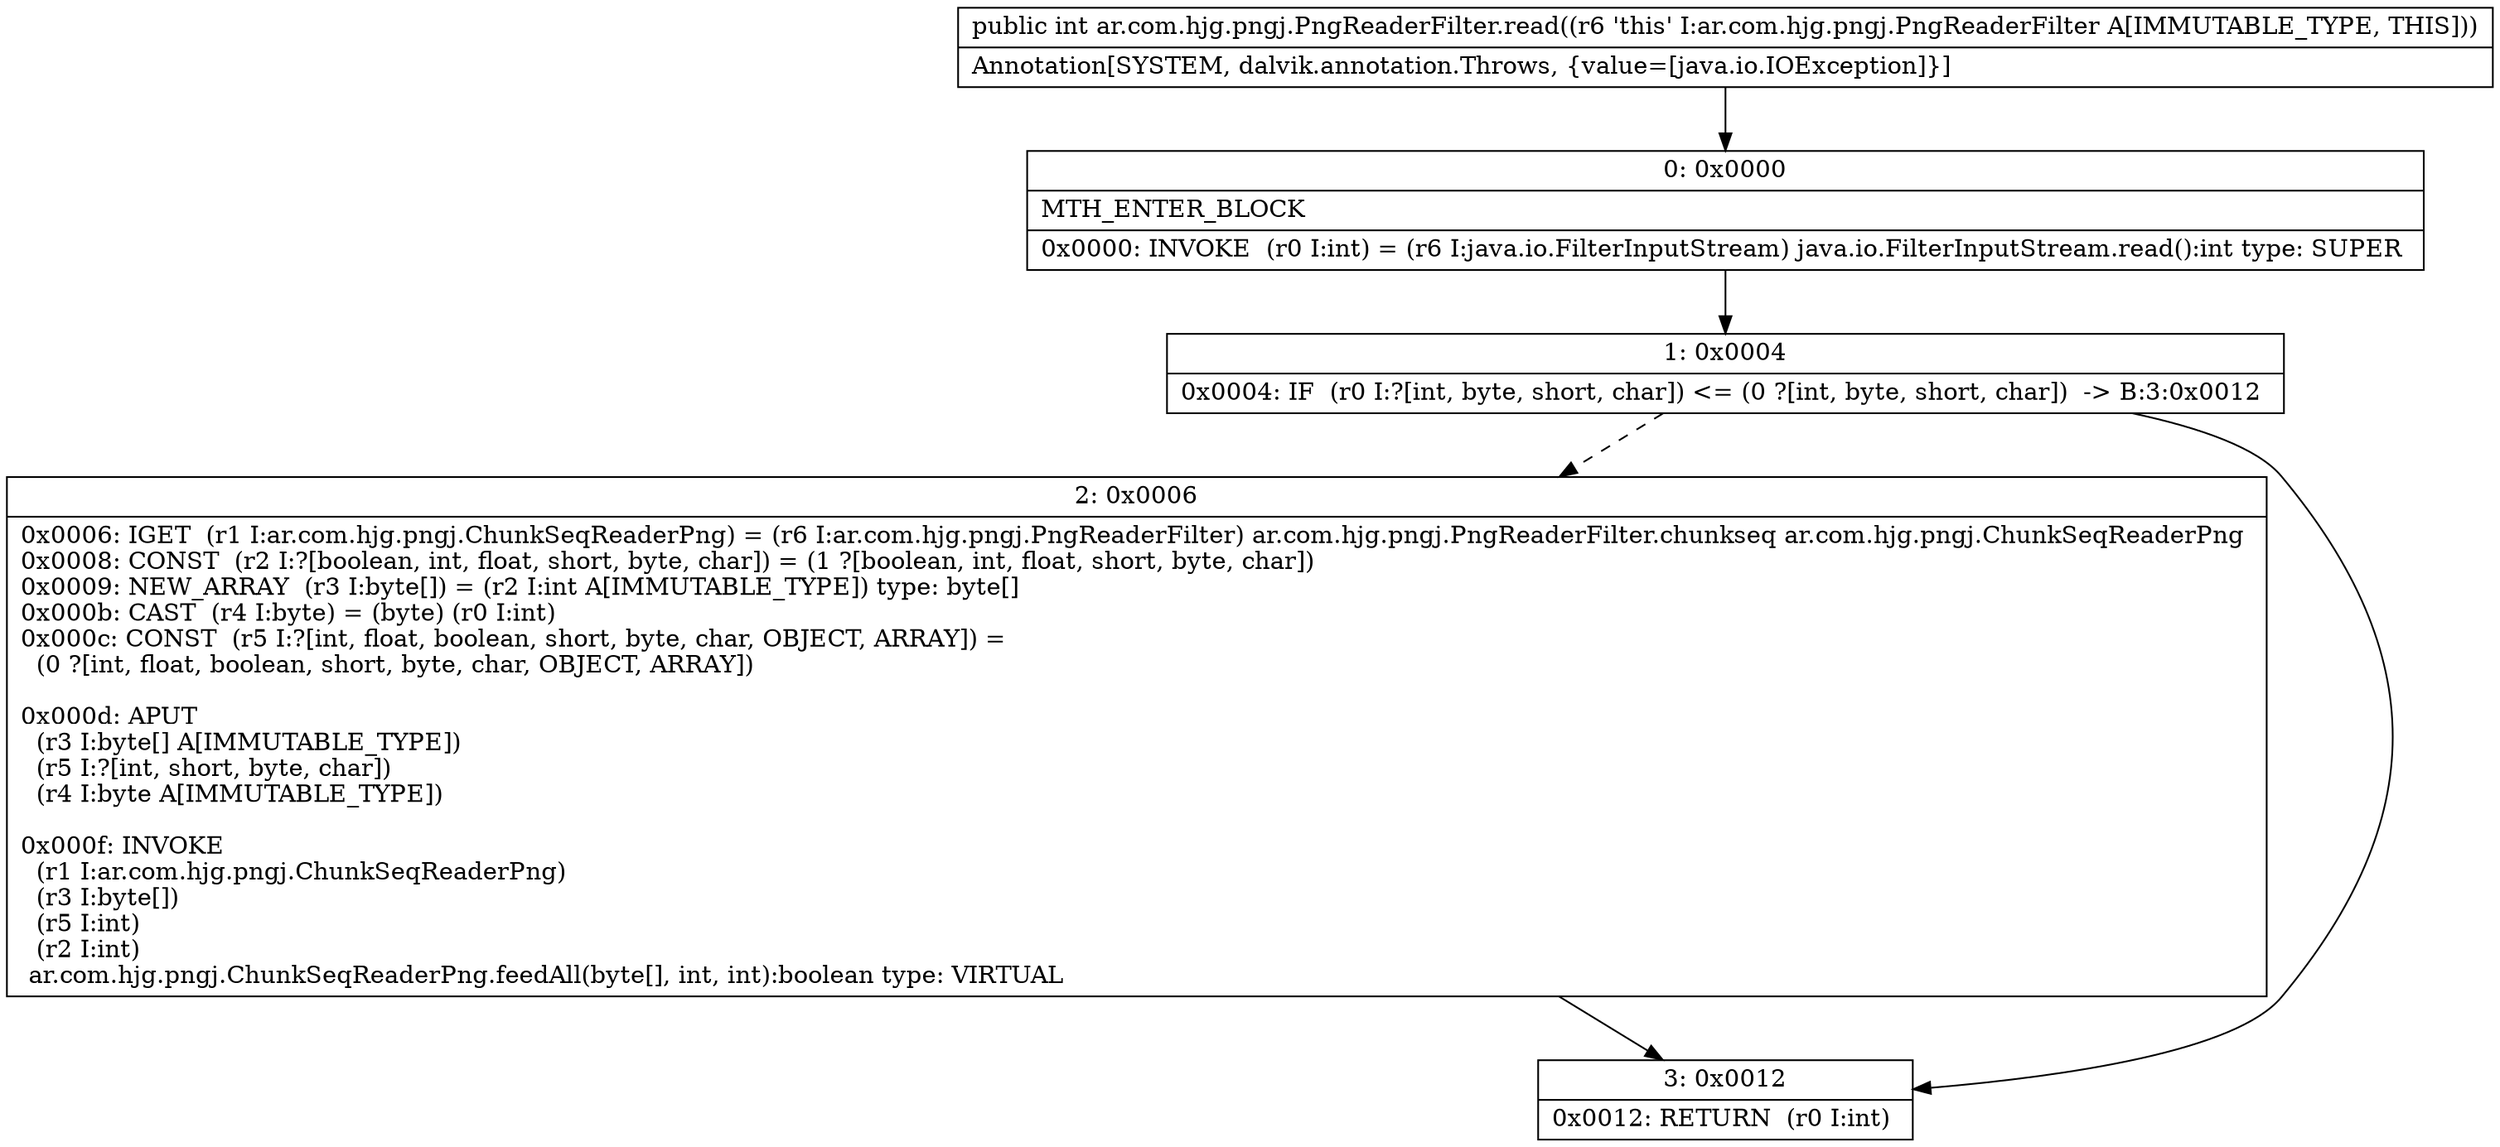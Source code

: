 digraph "CFG forar.com.hjg.pngj.PngReaderFilter.read()I" {
Node_0 [shape=record,label="{0\:\ 0x0000|MTH_ENTER_BLOCK\l|0x0000: INVOKE  (r0 I:int) = (r6 I:java.io.FilterInputStream) java.io.FilterInputStream.read():int type: SUPER \l}"];
Node_1 [shape=record,label="{1\:\ 0x0004|0x0004: IF  (r0 I:?[int, byte, short, char]) \<= (0 ?[int, byte, short, char])  \-\> B:3:0x0012 \l}"];
Node_2 [shape=record,label="{2\:\ 0x0006|0x0006: IGET  (r1 I:ar.com.hjg.pngj.ChunkSeqReaderPng) = (r6 I:ar.com.hjg.pngj.PngReaderFilter) ar.com.hjg.pngj.PngReaderFilter.chunkseq ar.com.hjg.pngj.ChunkSeqReaderPng \l0x0008: CONST  (r2 I:?[boolean, int, float, short, byte, char]) = (1 ?[boolean, int, float, short, byte, char]) \l0x0009: NEW_ARRAY  (r3 I:byte[]) = (r2 I:int A[IMMUTABLE_TYPE]) type: byte[] \l0x000b: CAST  (r4 I:byte) = (byte) (r0 I:int) \l0x000c: CONST  (r5 I:?[int, float, boolean, short, byte, char, OBJECT, ARRAY]) = \l  (0 ?[int, float, boolean, short, byte, char, OBJECT, ARRAY])\l \l0x000d: APUT  \l  (r3 I:byte[] A[IMMUTABLE_TYPE])\l  (r5 I:?[int, short, byte, char])\l  (r4 I:byte A[IMMUTABLE_TYPE])\l \l0x000f: INVOKE  \l  (r1 I:ar.com.hjg.pngj.ChunkSeqReaderPng)\l  (r3 I:byte[])\l  (r5 I:int)\l  (r2 I:int)\l ar.com.hjg.pngj.ChunkSeqReaderPng.feedAll(byte[], int, int):boolean type: VIRTUAL \l}"];
Node_3 [shape=record,label="{3\:\ 0x0012|0x0012: RETURN  (r0 I:int) \l}"];
MethodNode[shape=record,label="{public int ar.com.hjg.pngj.PngReaderFilter.read((r6 'this' I:ar.com.hjg.pngj.PngReaderFilter A[IMMUTABLE_TYPE, THIS]))  | Annotation[SYSTEM, dalvik.annotation.Throws, \{value=[java.io.IOException]\}]\l}"];
MethodNode -> Node_0;
Node_0 -> Node_1;
Node_1 -> Node_2[style=dashed];
Node_1 -> Node_3;
Node_2 -> Node_3;
}

